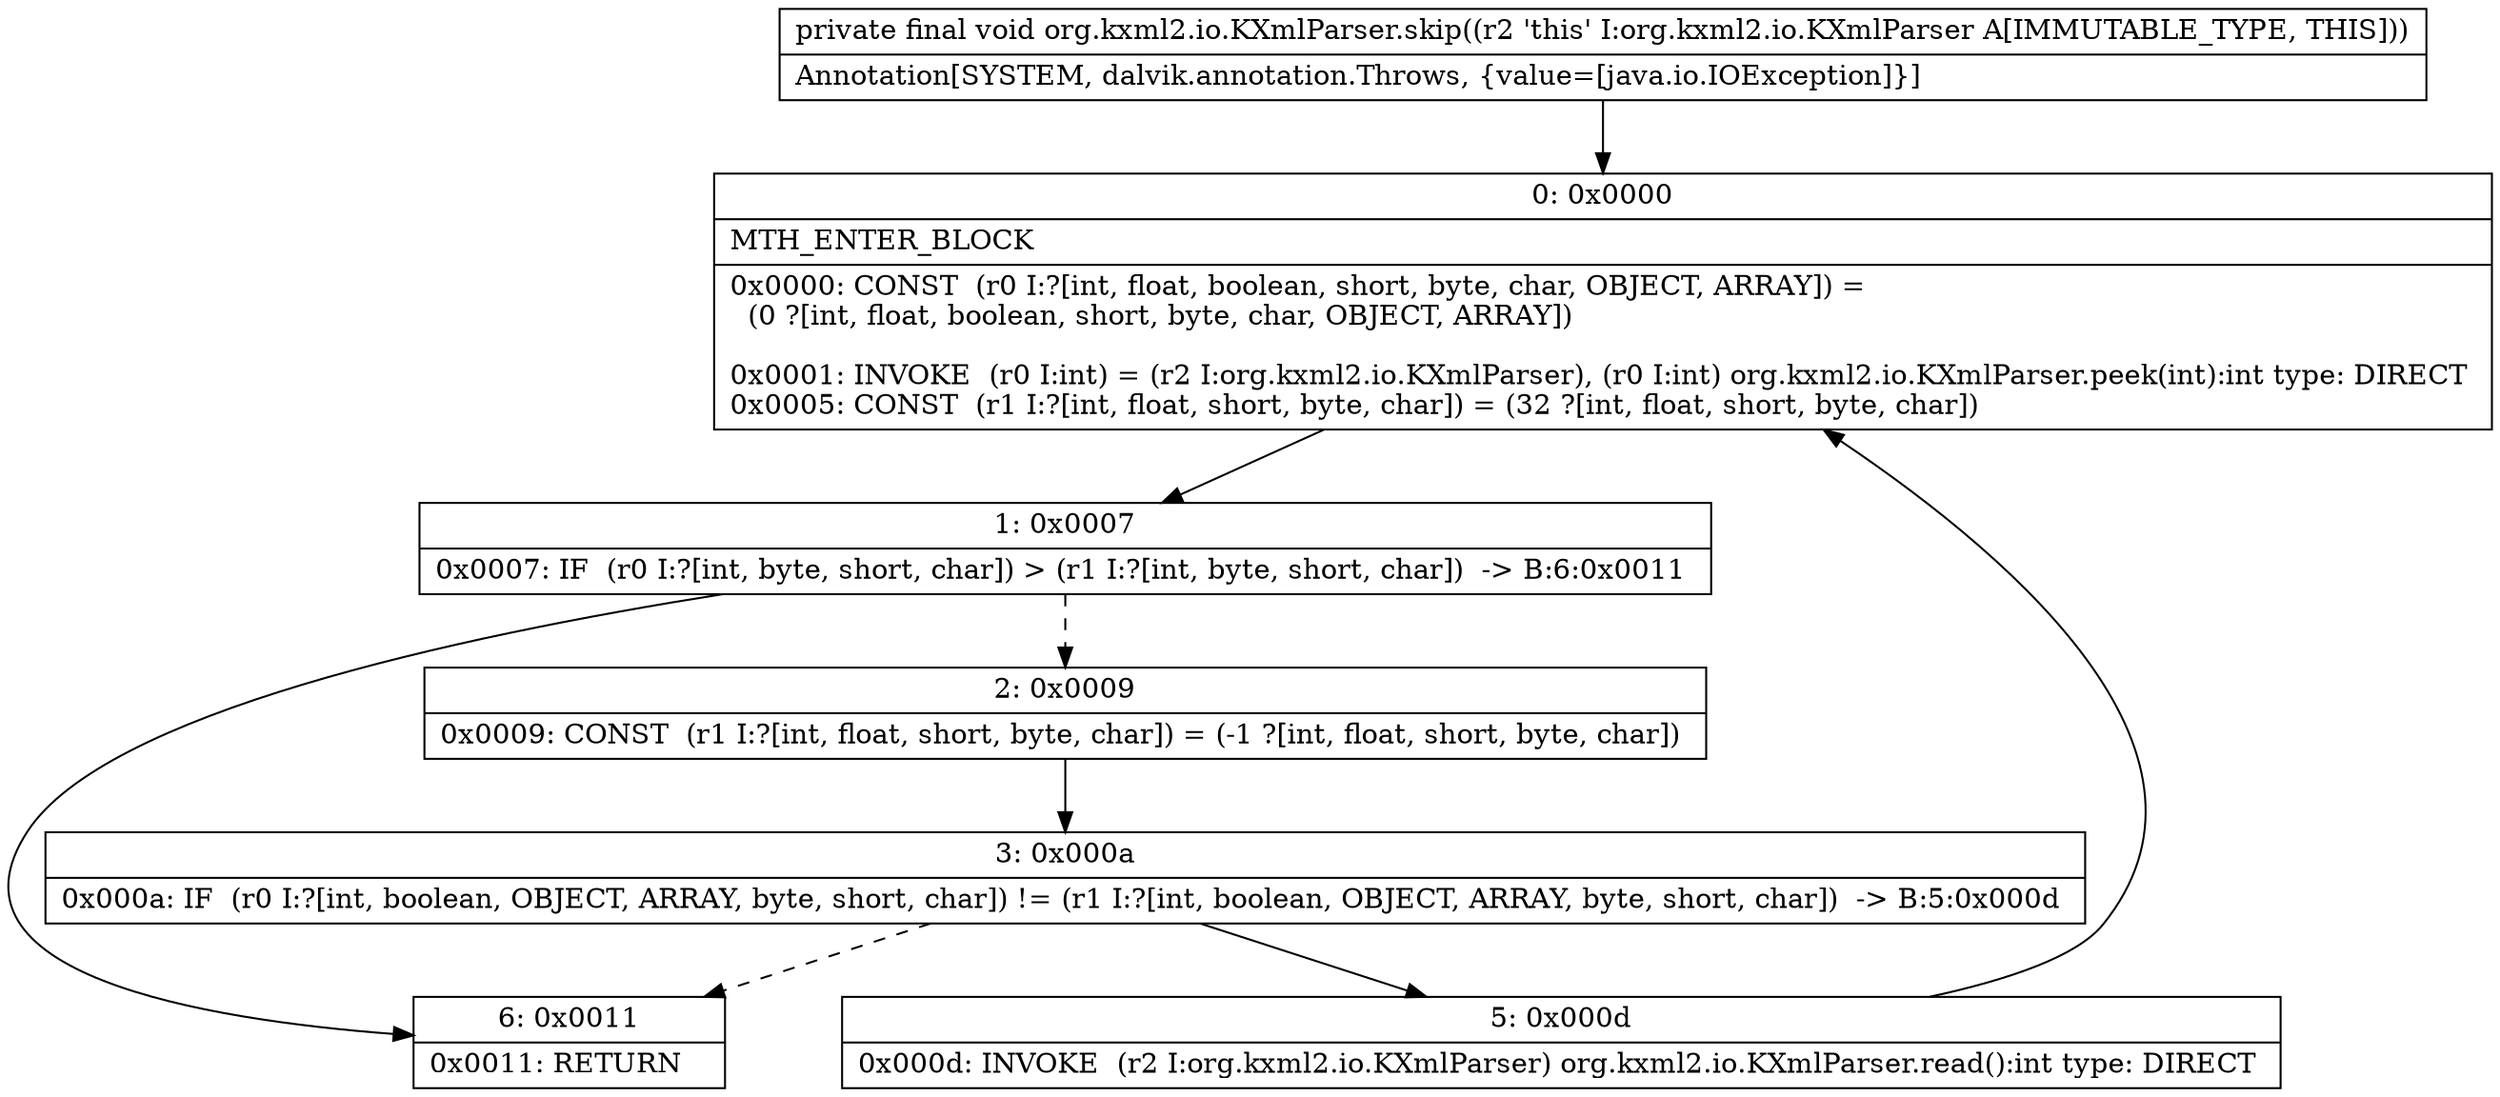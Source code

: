 digraph "CFG fororg.kxml2.io.KXmlParser.skip()V" {
Node_0 [shape=record,label="{0\:\ 0x0000|MTH_ENTER_BLOCK\l|0x0000: CONST  (r0 I:?[int, float, boolean, short, byte, char, OBJECT, ARRAY]) = \l  (0 ?[int, float, boolean, short, byte, char, OBJECT, ARRAY])\l \l0x0001: INVOKE  (r0 I:int) = (r2 I:org.kxml2.io.KXmlParser), (r0 I:int) org.kxml2.io.KXmlParser.peek(int):int type: DIRECT \l0x0005: CONST  (r1 I:?[int, float, short, byte, char]) = (32 ?[int, float, short, byte, char]) \l}"];
Node_1 [shape=record,label="{1\:\ 0x0007|0x0007: IF  (r0 I:?[int, byte, short, char]) \> (r1 I:?[int, byte, short, char])  \-\> B:6:0x0011 \l}"];
Node_2 [shape=record,label="{2\:\ 0x0009|0x0009: CONST  (r1 I:?[int, float, short, byte, char]) = (\-1 ?[int, float, short, byte, char]) \l}"];
Node_3 [shape=record,label="{3\:\ 0x000a|0x000a: IF  (r0 I:?[int, boolean, OBJECT, ARRAY, byte, short, char]) != (r1 I:?[int, boolean, OBJECT, ARRAY, byte, short, char])  \-\> B:5:0x000d \l}"];
Node_5 [shape=record,label="{5\:\ 0x000d|0x000d: INVOKE  (r2 I:org.kxml2.io.KXmlParser) org.kxml2.io.KXmlParser.read():int type: DIRECT \l}"];
Node_6 [shape=record,label="{6\:\ 0x0011|0x0011: RETURN   \l}"];
MethodNode[shape=record,label="{private final void org.kxml2.io.KXmlParser.skip((r2 'this' I:org.kxml2.io.KXmlParser A[IMMUTABLE_TYPE, THIS]))  | Annotation[SYSTEM, dalvik.annotation.Throws, \{value=[java.io.IOException]\}]\l}"];
MethodNode -> Node_0;
Node_0 -> Node_1;
Node_1 -> Node_2[style=dashed];
Node_1 -> Node_6;
Node_2 -> Node_3;
Node_3 -> Node_5;
Node_3 -> Node_6[style=dashed];
Node_5 -> Node_0;
}

